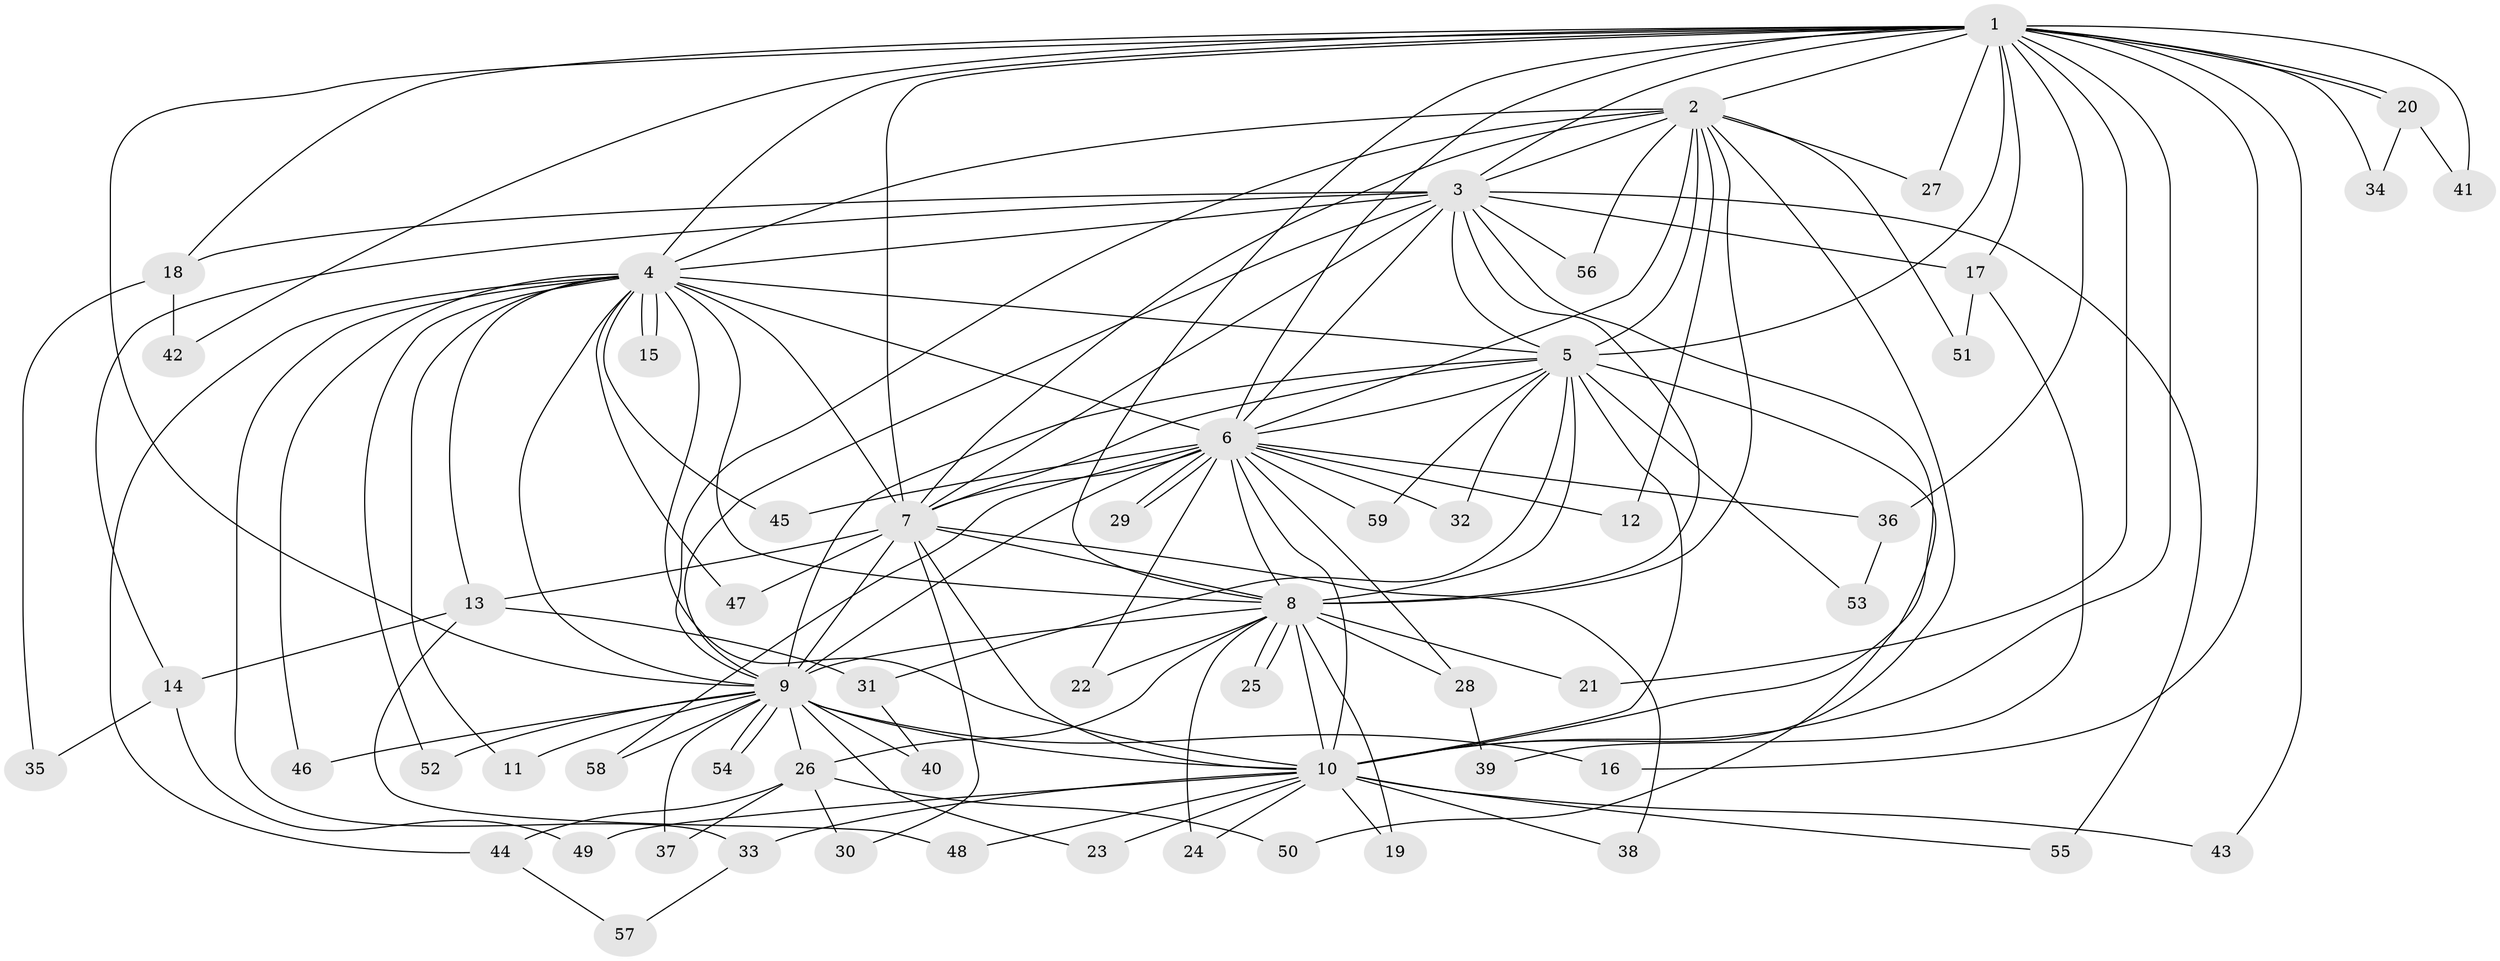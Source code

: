 // coarse degree distribution, {24: 0.021739130434782608, 11: 0.043478260869565216, 12: 0.043478260869565216, 16: 0.06521739130434782, 20: 0.021739130434782608, 2: 0.5434782608695652, 5: 0.021739130434782608, 4: 0.08695652173913043, 1: 0.06521739130434782, 3: 0.08695652173913043}
// Generated by graph-tools (version 1.1) at 2025/41/03/06/25 10:41:42]
// undirected, 59 vertices, 143 edges
graph export_dot {
graph [start="1"]
  node [color=gray90,style=filled];
  1;
  2;
  3;
  4;
  5;
  6;
  7;
  8;
  9;
  10;
  11;
  12;
  13;
  14;
  15;
  16;
  17;
  18;
  19;
  20;
  21;
  22;
  23;
  24;
  25;
  26;
  27;
  28;
  29;
  30;
  31;
  32;
  33;
  34;
  35;
  36;
  37;
  38;
  39;
  40;
  41;
  42;
  43;
  44;
  45;
  46;
  47;
  48;
  49;
  50;
  51;
  52;
  53;
  54;
  55;
  56;
  57;
  58;
  59;
  1 -- 2;
  1 -- 3;
  1 -- 4;
  1 -- 5;
  1 -- 6;
  1 -- 7;
  1 -- 8;
  1 -- 9;
  1 -- 10;
  1 -- 16;
  1 -- 17;
  1 -- 18;
  1 -- 20;
  1 -- 20;
  1 -- 21;
  1 -- 27;
  1 -- 34;
  1 -- 36;
  1 -- 41;
  1 -- 42;
  1 -- 43;
  2 -- 3;
  2 -- 4;
  2 -- 5;
  2 -- 6;
  2 -- 7;
  2 -- 8;
  2 -- 9;
  2 -- 10;
  2 -- 12;
  2 -- 27;
  2 -- 51;
  2 -- 56;
  3 -- 4;
  3 -- 5;
  3 -- 6;
  3 -- 7;
  3 -- 8;
  3 -- 9;
  3 -- 10;
  3 -- 14;
  3 -- 17;
  3 -- 18;
  3 -- 55;
  3 -- 56;
  4 -- 5;
  4 -- 6;
  4 -- 7;
  4 -- 8;
  4 -- 9;
  4 -- 10;
  4 -- 11;
  4 -- 13;
  4 -- 15;
  4 -- 15;
  4 -- 33;
  4 -- 44;
  4 -- 45;
  4 -- 46;
  4 -- 47;
  4 -- 52;
  5 -- 6;
  5 -- 7;
  5 -- 8;
  5 -- 9;
  5 -- 10;
  5 -- 31;
  5 -- 32;
  5 -- 50;
  5 -- 53;
  5 -- 59;
  6 -- 7;
  6 -- 8;
  6 -- 9;
  6 -- 10;
  6 -- 12;
  6 -- 22;
  6 -- 28;
  6 -- 29;
  6 -- 29;
  6 -- 32;
  6 -- 36;
  6 -- 45;
  6 -- 58;
  6 -- 59;
  7 -- 8;
  7 -- 9;
  7 -- 10;
  7 -- 13;
  7 -- 30;
  7 -- 38;
  7 -- 47;
  8 -- 9;
  8 -- 10;
  8 -- 19;
  8 -- 21;
  8 -- 22;
  8 -- 24;
  8 -- 25;
  8 -- 25;
  8 -- 26;
  8 -- 28;
  9 -- 10;
  9 -- 11;
  9 -- 16;
  9 -- 23;
  9 -- 26;
  9 -- 37;
  9 -- 40;
  9 -- 46;
  9 -- 52;
  9 -- 54;
  9 -- 54;
  9 -- 58;
  10 -- 19;
  10 -- 23;
  10 -- 24;
  10 -- 33;
  10 -- 38;
  10 -- 43;
  10 -- 48;
  10 -- 49;
  10 -- 55;
  13 -- 14;
  13 -- 31;
  13 -- 48;
  14 -- 35;
  14 -- 49;
  17 -- 39;
  17 -- 51;
  18 -- 35;
  18 -- 42;
  20 -- 34;
  20 -- 41;
  26 -- 30;
  26 -- 37;
  26 -- 44;
  26 -- 50;
  28 -- 39;
  31 -- 40;
  33 -- 57;
  36 -- 53;
  44 -- 57;
}
